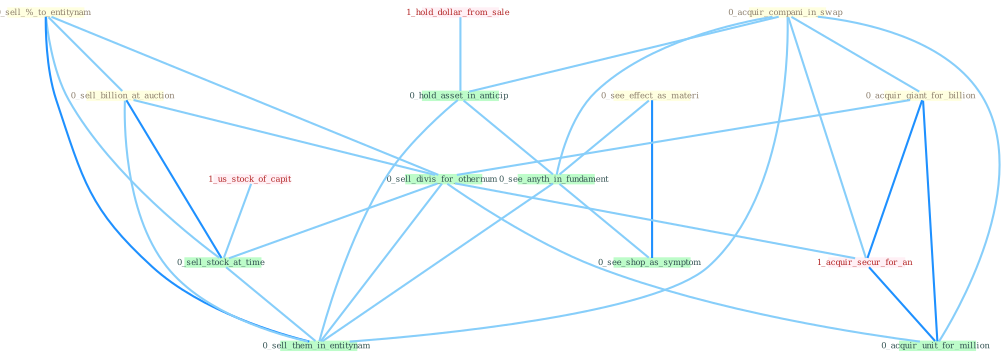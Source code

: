 Graph G{ 
    node
    [shape=polygon,style=filled,width=.5,height=.06,color="#BDFCC9",fixedsize=true,fontsize=4,
    fontcolor="#2f4f4f"];
    {node
    [color="#ffffe0", fontcolor="#8b7d6b"] "0_sell_%_to_entitynam " "0_acquir_compani_in_swap " "0_see_effect_as_materi " "0_sell_billion_at_auction " "0_acquir_giant_for_billion "}
{node [color="#fff0f5", fontcolor="#b22222"] "1_acquir_secur_for_an " "1_us_stock_of_capit " "1_hold_dollar_from_sale "}
edge [color="#B0E2FF"];

	"0_sell_%_to_entitynam " -- "0_sell_billion_at_auction " [w="1", color="#87cefa" ];
	"0_sell_%_to_entitynam " -- "0_sell_divis_for_othernum " [w="1", color="#87cefa" ];
	"0_sell_%_to_entitynam " -- "0_sell_stock_at_time " [w="1", color="#87cefa" ];
	"0_sell_%_to_entitynam " -- "0_sell_them_in_entitynam " [w="2", color="#1e90ff" , len=0.8];
	"0_acquir_compani_in_swap " -- "0_acquir_giant_for_billion " [w="1", color="#87cefa" ];
	"0_acquir_compani_in_swap " -- "1_acquir_secur_for_an " [w="1", color="#87cefa" ];
	"0_acquir_compani_in_swap " -- "0_hold_asset_in_anticip " [w="1", color="#87cefa" ];
	"0_acquir_compani_in_swap " -- "0_see_anyth_in_fundament " [w="1", color="#87cefa" ];
	"0_acquir_compani_in_swap " -- "0_acquir_unit_for_million " [w="1", color="#87cefa" ];
	"0_acquir_compani_in_swap " -- "0_sell_them_in_entitynam " [w="1", color="#87cefa" ];
	"0_see_effect_as_materi " -- "0_see_anyth_in_fundament " [w="1", color="#87cefa" ];
	"0_see_effect_as_materi " -- "0_see_shop_as_symptom " [w="2", color="#1e90ff" , len=0.8];
	"0_sell_billion_at_auction " -- "0_sell_divis_for_othernum " [w="1", color="#87cefa" ];
	"0_sell_billion_at_auction " -- "0_sell_stock_at_time " [w="2", color="#1e90ff" , len=0.8];
	"0_sell_billion_at_auction " -- "0_sell_them_in_entitynam " [w="1", color="#87cefa" ];
	"0_acquir_giant_for_billion " -- "0_sell_divis_for_othernum " [w="1", color="#87cefa" ];
	"0_acquir_giant_for_billion " -- "1_acquir_secur_for_an " [w="2", color="#1e90ff" , len=0.8];
	"0_acquir_giant_for_billion " -- "0_acquir_unit_for_million " [w="2", color="#1e90ff" , len=0.8];
	"0_sell_divis_for_othernum " -- "1_acquir_secur_for_an " [w="1", color="#87cefa" ];
	"0_sell_divis_for_othernum " -- "0_sell_stock_at_time " [w="1", color="#87cefa" ];
	"0_sell_divis_for_othernum " -- "0_acquir_unit_for_million " [w="1", color="#87cefa" ];
	"0_sell_divis_for_othernum " -- "0_sell_them_in_entitynam " [w="1", color="#87cefa" ];
	"1_acquir_secur_for_an " -- "0_acquir_unit_for_million " [w="2", color="#1e90ff" , len=0.8];
	"1_us_stock_of_capit " -- "0_sell_stock_at_time " [w="1", color="#87cefa" ];
	"1_hold_dollar_from_sale " -- "0_hold_asset_in_anticip " [w="1", color="#87cefa" ];
	"0_hold_asset_in_anticip " -- "0_see_anyth_in_fundament " [w="1", color="#87cefa" ];
	"0_hold_asset_in_anticip " -- "0_sell_them_in_entitynam " [w="1", color="#87cefa" ];
	"0_sell_stock_at_time " -- "0_sell_them_in_entitynam " [w="1", color="#87cefa" ];
	"0_see_anyth_in_fundament " -- "0_see_shop_as_symptom " [w="1", color="#87cefa" ];
	"0_see_anyth_in_fundament " -- "0_sell_them_in_entitynam " [w="1", color="#87cefa" ];
}